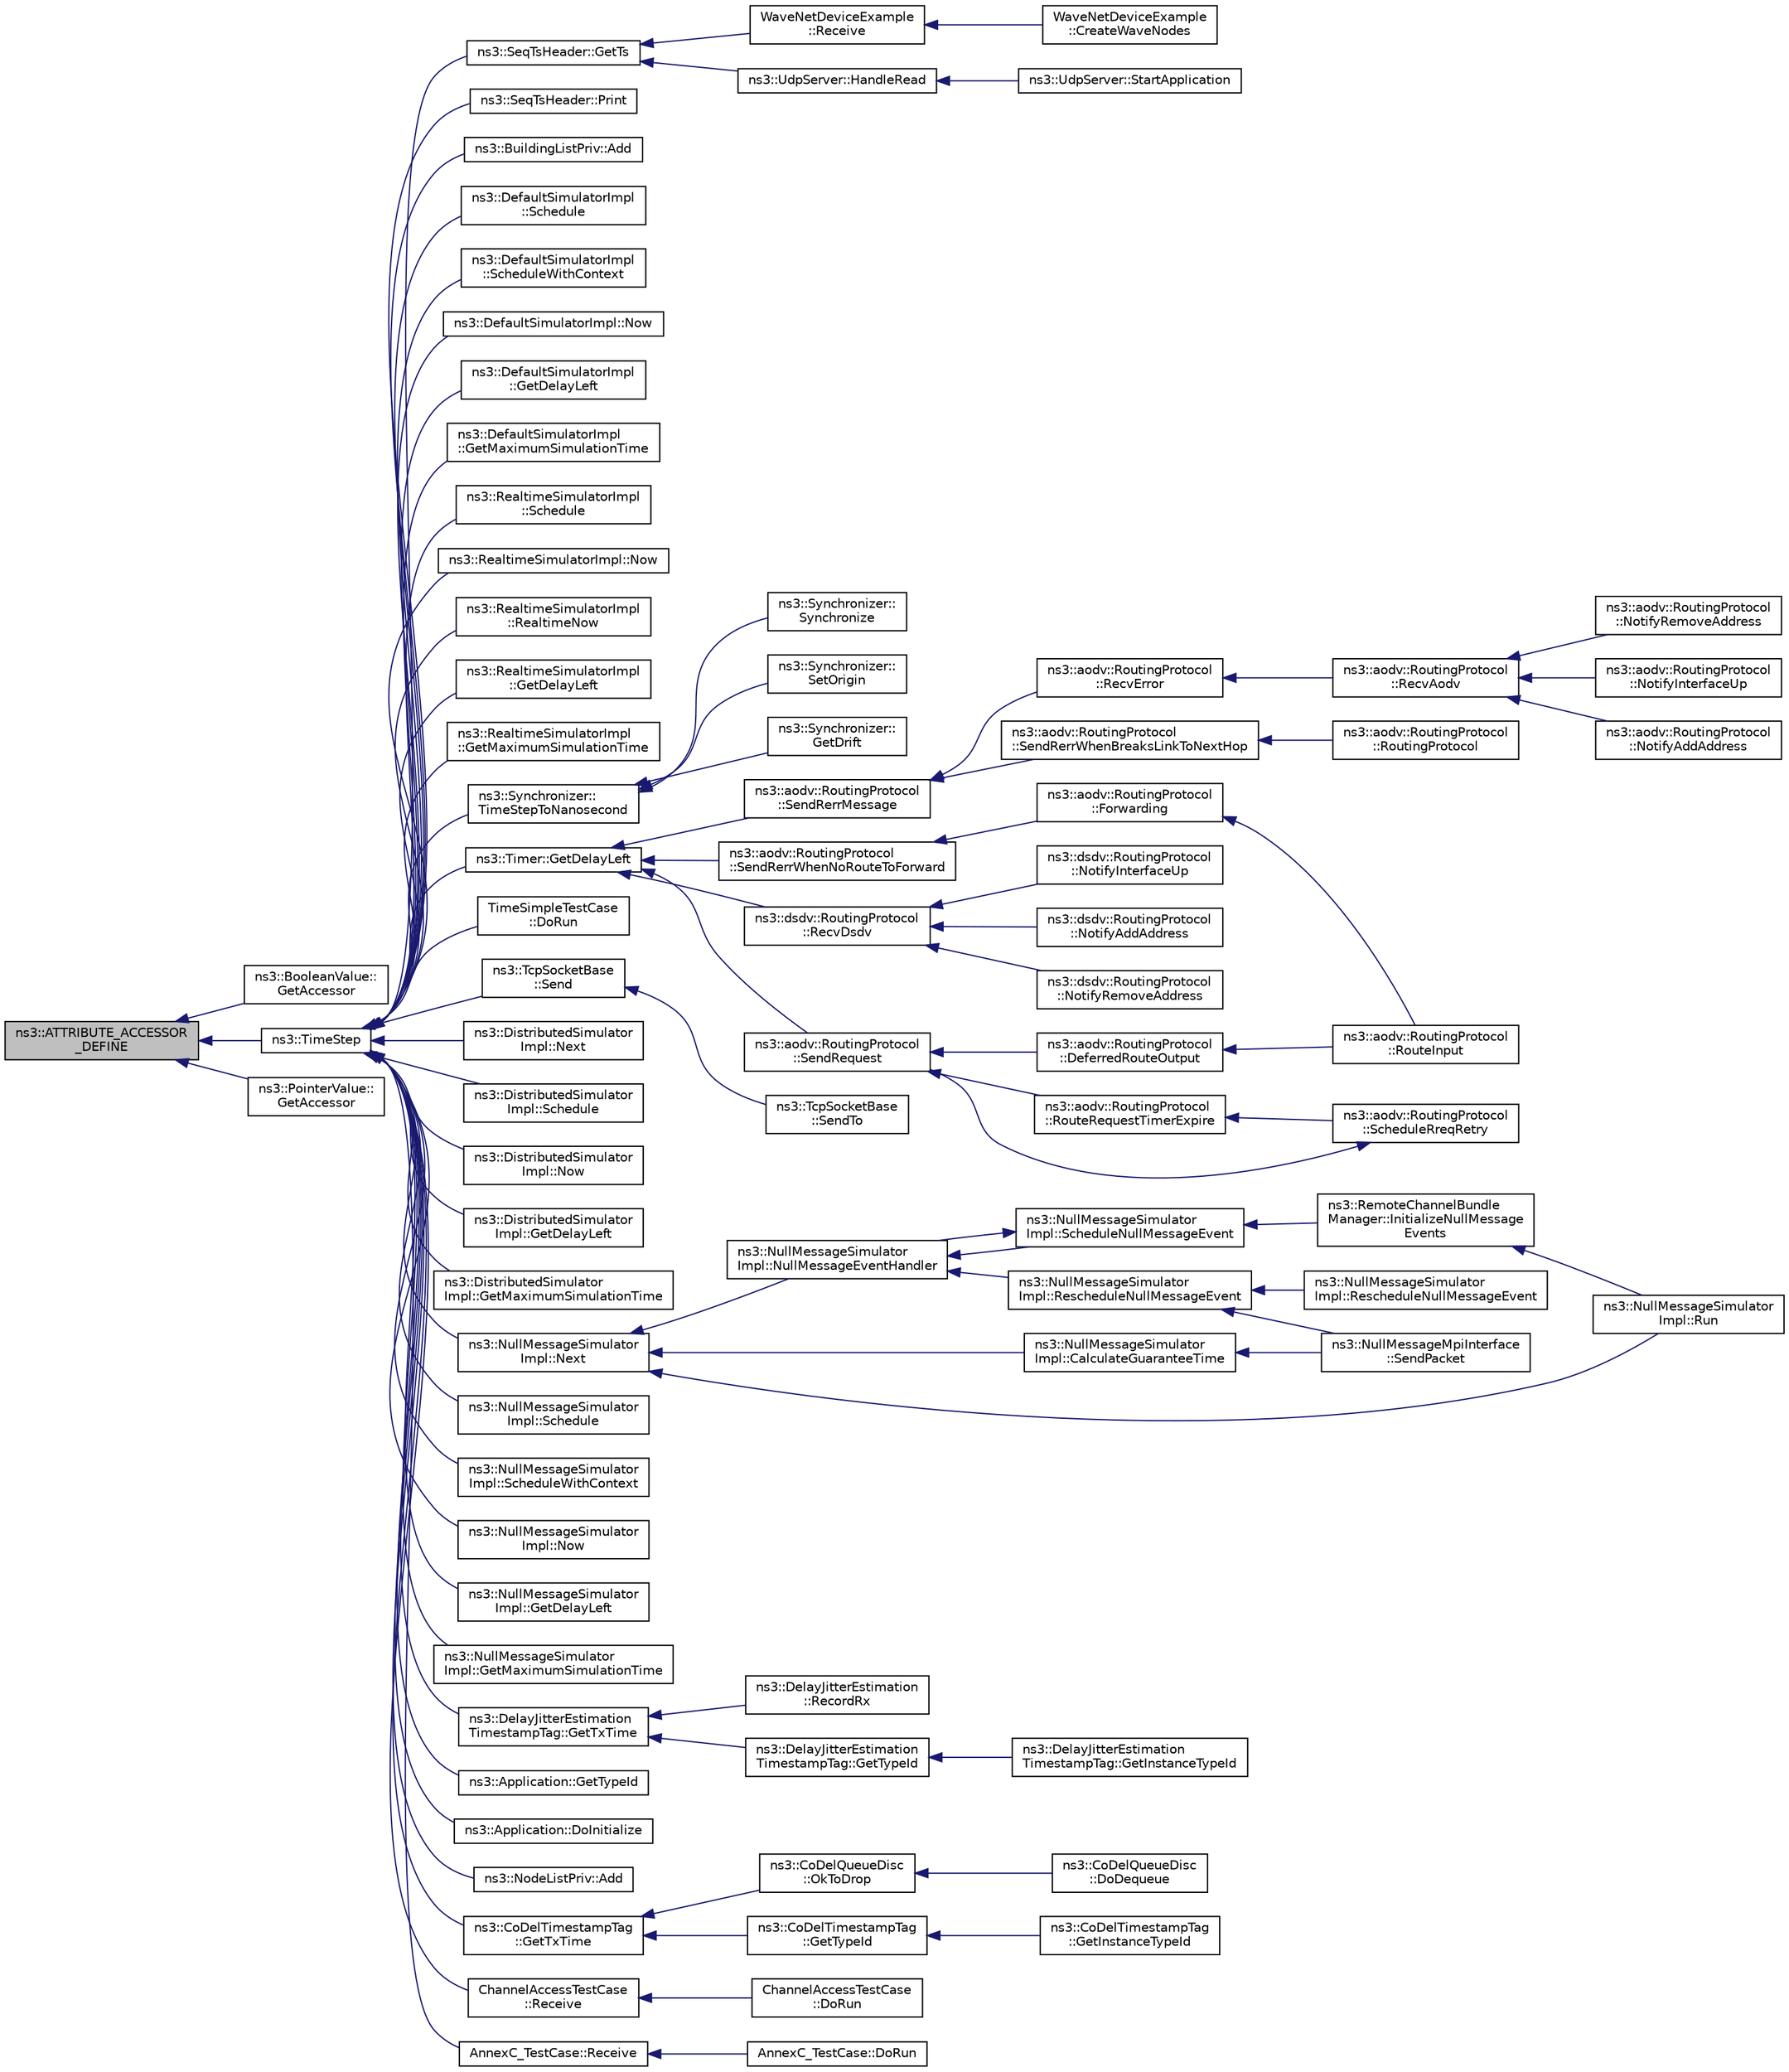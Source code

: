 digraph "ns3::ATTRIBUTE_ACCESSOR_DEFINE"
{
  edge [fontname="Helvetica",fontsize="10",labelfontname="Helvetica",labelfontsize="10"];
  node [fontname="Helvetica",fontsize="10",shape=record];
  rankdir="LR";
  Node1 [label="ns3::ATTRIBUTE_ACCESSOR\l_DEFINE",height=0.2,width=0.4,color="black", fillcolor="grey75", style="filled", fontcolor="black"];
  Node1 -> Node2 [dir="back",color="midnightblue",fontsize="10",style="solid"];
  Node2 [label="ns3::BooleanValue::\lGetAccessor",height=0.2,width=0.4,color="black", fillcolor="white", style="filled",URL="$d5/d0c/classns3_1_1BooleanValue.html#a7218e606f1168e22a8d6d4e5bb80ceb9"];
  Node1 -> Node3 [dir="back",color="midnightblue",fontsize="10",style="solid"];
  Node3 [label="ns3::TimeStep",height=0.2,width=0.4,color="black", fillcolor="white", style="filled",URL="$d9/d7d/group__time.html#ga464a3c1cbb458c6c3ed3bd5ce9506758"];
  Node3 -> Node4 [dir="back",color="midnightblue",fontsize="10",style="solid"];
  Node4 [label="ns3::SeqTsHeader::GetTs",height=0.2,width=0.4,color="black", fillcolor="white", style="filled",URL="$d7/dd7/classns3_1_1SeqTsHeader.html#adce83d0ce48fcf1c35b587631471b162"];
  Node4 -> Node5 [dir="back",color="midnightblue",fontsize="10",style="solid"];
  Node5 [label="ns3::UdpServer::HandleRead",height=0.2,width=0.4,color="black", fillcolor="white", style="filled",URL="$d0/d90/classns3_1_1UdpServer.html#a65a01672657a4a49f65cd3c3bb1ee420",tooltip="Handle a packet reception. "];
  Node5 -> Node6 [dir="back",color="midnightblue",fontsize="10",style="solid"];
  Node6 [label="ns3::UdpServer::StartApplication",height=0.2,width=0.4,color="black", fillcolor="white", style="filled",URL="$d0/d90/classns3_1_1UdpServer.html#a784bd9b3274fc411c042b3502dacb3fa",tooltip="Application specific startup code. "];
  Node4 -> Node7 [dir="back",color="midnightblue",fontsize="10",style="solid"];
  Node7 [label="WaveNetDeviceExample\l::Receive",height=0.2,width=0.4,color="black", fillcolor="white", style="filled",URL="$d2/dcc/classWaveNetDeviceExample.html#a2c05ff92e57bc7f5fe4e4417e8e7afe5"];
  Node7 -> Node8 [dir="back",color="midnightblue",fontsize="10",style="solid"];
  Node8 [label="WaveNetDeviceExample\l::CreateWaveNodes",height=0.2,width=0.4,color="black", fillcolor="white", style="filled",URL="$d2/dcc/classWaveNetDeviceExample.html#a825285810121c865230f6fafe6428081",tooltip="Create WAVE nodes function. "];
  Node3 -> Node9 [dir="back",color="midnightblue",fontsize="10",style="solid"];
  Node9 [label="ns3::SeqTsHeader::Print",height=0.2,width=0.4,color="black", fillcolor="white", style="filled",URL="$d7/dd7/classns3_1_1SeqTsHeader.html#a4a0dbf841eadb346d436ef57c28a4636"];
  Node3 -> Node10 [dir="back",color="midnightblue",fontsize="10",style="solid"];
  Node10 [label="ns3::BuildingListPriv::Add",height=0.2,width=0.4,color="black", fillcolor="white", style="filled",URL="$db/d61/classns3_1_1BuildingListPriv.html#a7757d293719309ce99908b24b0f42756"];
  Node3 -> Node11 [dir="back",color="midnightblue",fontsize="10",style="solid"];
  Node11 [label="ns3::DefaultSimulatorImpl\l::Schedule",height=0.2,width=0.4,color="black", fillcolor="white", style="filled",URL="$de/d04/classns3_1_1DefaultSimulatorImpl.html#acb4b859e485d6319db25356ff8572cad"];
  Node3 -> Node12 [dir="back",color="midnightblue",fontsize="10",style="solid"];
  Node12 [label="ns3::DefaultSimulatorImpl\l::ScheduleWithContext",height=0.2,width=0.4,color="black", fillcolor="white", style="filled",URL="$de/d04/classns3_1_1DefaultSimulatorImpl.html#a94fec0f49d640c8e8067748bd91d97c2"];
  Node3 -> Node13 [dir="back",color="midnightblue",fontsize="10",style="solid"];
  Node13 [label="ns3::DefaultSimulatorImpl::Now",height=0.2,width=0.4,color="black", fillcolor="white", style="filled",URL="$de/d04/classns3_1_1DefaultSimulatorImpl.html#a5d5094d7cc729a517c0720f9403b6a14"];
  Node3 -> Node14 [dir="back",color="midnightblue",fontsize="10",style="solid"];
  Node14 [label="ns3::DefaultSimulatorImpl\l::GetDelayLeft",height=0.2,width=0.4,color="black", fillcolor="white", style="filled",URL="$de/d04/classns3_1_1DefaultSimulatorImpl.html#a4885f4f5abd81a639c7a1bc00bdcfdaa"];
  Node3 -> Node15 [dir="back",color="midnightblue",fontsize="10",style="solid"];
  Node15 [label="ns3::DefaultSimulatorImpl\l::GetMaximumSimulationTime",height=0.2,width=0.4,color="black", fillcolor="white", style="filled",URL="$de/d04/classns3_1_1DefaultSimulatorImpl.html#aa12267176f85eba24d826c0f991a2ded"];
  Node3 -> Node16 [dir="back",color="midnightblue",fontsize="10",style="solid"];
  Node16 [label="ns3::RealtimeSimulatorImpl\l::Schedule",height=0.2,width=0.4,color="black", fillcolor="white", style="filled",URL="$da/d73/classns3_1_1RealtimeSimulatorImpl.html#a2ff9f754084280c9f478cc7028cce3bf"];
  Node3 -> Node17 [dir="back",color="midnightblue",fontsize="10",style="solid"];
  Node17 [label="ns3::RealtimeSimulatorImpl::Now",height=0.2,width=0.4,color="black", fillcolor="white", style="filled",URL="$da/d73/classns3_1_1RealtimeSimulatorImpl.html#a42f8ff0e5c99338d882dbe664ee7fae5"];
  Node3 -> Node18 [dir="back",color="midnightblue",fontsize="10",style="solid"];
  Node18 [label="ns3::RealtimeSimulatorImpl\l::RealtimeNow",height=0.2,width=0.4,color="black", fillcolor="white", style="filled",URL="$da/d73/classns3_1_1RealtimeSimulatorImpl.html#a9f4e1144b7ca3d83d8fc789f1435c79e"];
  Node3 -> Node19 [dir="back",color="midnightblue",fontsize="10",style="solid"];
  Node19 [label="ns3::RealtimeSimulatorImpl\l::GetDelayLeft",height=0.2,width=0.4,color="black", fillcolor="white", style="filled",URL="$da/d73/classns3_1_1RealtimeSimulatorImpl.html#a7d188ec183406882b3633591906e199f"];
  Node3 -> Node20 [dir="back",color="midnightblue",fontsize="10",style="solid"];
  Node20 [label="ns3::RealtimeSimulatorImpl\l::GetMaximumSimulationTime",height=0.2,width=0.4,color="black", fillcolor="white", style="filled",URL="$da/d73/classns3_1_1RealtimeSimulatorImpl.html#ae953042a2e0dcd7b08fc548cb7d1ced6"];
  Node3 -> Node21 [dir="back",color="midnightblue",fontsize="10",style="solid"];
  Node21 [label="ns3::Synchronizer::\lTimeStepToNanosecond",height=0.2,width=0.4,color="black", fillcolor="white", style="filled",URL="$df/d6a/classns3_1_1Synchronizer.html#a6450d12c1de452d0d7cab179e50e6ea5",tooltip="Convert a simulator time step (in Time resolution units) to a normalized time step in nanosecond unit..."];
  Node21 -> Node22 [dir="back",color="midnightblue",fontsize="10",style="solid"];
  Node22 [label="ns3::Synchronizer::\lSetOrigin",height=0.2,width=0.4,color="black", fillcolor="white", style="filled",URL="$df/d6a/classns3_1_1Synchronizer.html#a28e1732f6db4e918491cc58a3236e544",tooltip="Establish a correspondence between a simulation time and the synchronizer real time. "];
  Node21 -> Node23 [dir="back",color="midnightblue",fontsize="10",style="solid"];
  Node23 [label="ns3::Synchronizer::\lGetDrift",height=0.2,width=0.4,color="black", fillcolor="white", style="filled",URL="$df/d6a/classns3_1_1Synchronizer.html#abcd1705e4558427df5db87fcee62a015",tooltip="Retrieve the difference between the real time clock used to synchronize the simulation and the simula..."];
  Node21 -> Node24 [dir="back",color="midnightblue",fontsize="10",style="solid"];
  Node24 [label="ns3::Synchronizer::\lSynchronize",height=0.2,width=0.4,color="black", fillcolor="white", style="filled",URL="$df/d6a/classns3_1_1Synchronizer.html#ae2884d39fd94ac636484d1a119cabab9",tooltip="Wait until the real time is in sync with the specified simulation time or until the synchronizer is S..."];
  Node3 -> Node25 [dir="back",color="midnightblue",fontsize="10",style="solid"];
  Node25 [label="ns3::Timer::GetDelayLeft",height=0.2,width=0.4,color="black", fillcolor="white", style="filled",URL="$d0/d3e/classns3_1_1Timer.html#a0dc288dd3de21a524d088fc8a5a14a73"];
  Node25 -> Node26 [dir="back",color="midnightblue",fontsize="10",style="solid"];
  Node26 [label="ns3::aodv::RoutingProtocol\l::SendRequest",height=0.2,width=0.4,color="black", fillcolor="white", style="filled",URL="$db/dd0/classns3_1_1aodv_1_1RoutingProtocol.html#a483f8df4d7855b2a71e506f665ca0828",tooltip="Send RREQ. "];
  Node26 -> Node27 [dir="back",color="midnightblue",fontsize="10",style="solid"];
  Node27 [label="ns3::aodv::RoutingProtocol\l::DeferredRouteOutput",height=0.2,width=0.4,color="black", fillcolor="white", style="filled",URL="$db/dd0/classns3_1_1aodv_1_1RoutingProtocol.html#a3e53873fd2f4dad41aeba24b9a16ce48",tooltip="Queue packet and send route request. "];
  Node27 -> Node28 [dir="back",color="midnightblue",fontsize="10",style="solid"];
  Node28 [label="ns3::aodv::RoutingProtocol\l::RouteInput",height=0.2,width=0.4,color="black", fillcolor="white", style="filled",URL="$db/dd0/classns3_1_1aodv_1_1RoutingProtocol.html#a2190605f405bf68aef54630652988163",tooltip="Route an input packet (to be forwarded or locally delivered) "];
  Node26 -> Node29 [dir="back",color="midnightblue",fontsize="10",style="solid"];
  Node29 [label="ns3::aodv::RoutingProtocol\l::RouteRequestTimerExpire",height=0.2,width=0.4,color="black", fillcolor="white", style="filled",URL="$db/dd0/classns3_1_1aodv_1_1RoutingProtocol.html#ae2ede2e919e00345ce1ba385c0527611",tooltip="Handle route discovery process. "];
  Node29 -> Node30 [dir="back",color="midnightblue",fontsize="10",style="solid"];
  Node30 [label="ns3::aodv::RoutingProtocol\l::ScheduleRreqRetry",height=0.2,width=0.4,color="black", fillcolor="white", style="filled",URL="$db/dd0/classns3_1_1aodv_1_1RoutingProtocol.html#a85e17b36131d0582099347a4379bef11"];
  Node30 -> Node26 [dir="back",color="midnightblue",fontsize="10",style="solid"];
  Node25 -> Node31 [dir="back",color="midnightblue",fontsize="10",style="solid"];
  Node31 [label="ns3::aodv::RoutingProtocol\l::SendRerrWhenNoRouteToForward",height=0.2,width=0.4,color="black", fillcolor="white", style="filled",URL="$db/dd0/classns3_1_1aodv_1_1RoutingProtocol.html#aa8b4c8c3811348aa19e76218523796af"];
  Node31 -> Node32 [dir="back",color="midnightblue",fontsize="10",style="solid"];
  Node32 [label="ns3::aodv::RoutingProtocol\l::Forwarding",height=0.2,width=0.4,color="black", fillcolor="white", style="filled",URL="$db/dd0/classns3_1_1aodv_1_1RoutingProtocol.html#ac2a8a2aa27dacd9fec657bcb3495bed3",tooltip="If route exists and valid, forward packet. "];
  Node32 -> Node28 [dir="back",color="midnightblue",fontsize="10",style="solid"];
  Node25 -> Node33 [dir="back",color="midnightblue",fontsize="10",style="solid"];
  Node33 [label="ns3::aodv::RoutingProtocol\l::SendRerrMessage",height=0.2,width=0.4,color="black", fillcolor="white", style="filled",URL="$db/dd0/classns3_1_1aodv_1_1RoutingProtocol.html#abc216040fe7b7ac100ea7bf2ce9a0bdb",tooltip="Forward RERR. "];
  Node33 -> Node34 [dir="back",color="midnightblue",fontsize="10",style="solid"];
  Node34 [label="ns3::aodv::RoutingProtocol\l::RecvError",height=0.2,width=0.4,color="black", fillcolor="white", style="filled",URL="$db/dd0/classns3_1_1aodv_1_1RoutingProtocol.html#ae93fba9dbcde4f1eb0f2d7a189e9ae54",tooltip="Receive RERR from node with address src. "];
  Node34 -> Node35 [dir="back",color="midnightblue",fontsize="10",style="solid"];
  Node35 [label="ns3::aodv::RoutingProtocol\l::RecvAodv",height=0.2,width=0.4,color="black", fillcolor="white", style="filled",URL="$db/dd0/classns3_1_1aodv_1_1RoutingProtocol.html#a08c44000f66533e69bde85d68d75c354",tooltip="Receive and process control packet. "];
  Node35 -> Node36 [dir="back",color="midnightblue",fontsize="10",style="solid"];
  Node36 [label="ns3::aodv::RoutingProtocol\l::NotifyInterfaceUp",height=0.2,width=0.4,color="black", fillcolor="white", style="filled",URL="$db/dd0/classns3_1_1aodv_1_1RoutingProtocol.html#a006b7deb41f4eb2dc1e0d69d50c5a284"];
  Node35 -> Node37 [dir="back",color="midnightblue",fontsize="10",style="solid"];
  Node37 [label="ns3::aodv::RoutingProtocol\l::NotifyAddAddress",height=0.2,width=0.4,color="black", fillcolor="white", style="filled",URL="$db/dd0/classns3_1_1aodv_1_1RoutingProtocol.html#a8d6ee1881856a557d8c051e40785e51b"];
  Node35 -> Node38 [dir="back",color="midnightblue",fontsize="10",style="solid"];
  Node38 [label="ns3::aodv::RoutingProtocol\l::NotifyRemoveAddress",height=0.2,width=0.4,color="black", fillcolor="white", style="filled",URL="$db/dd0/classns3_1_1aodv_1_1RoutingProtocol.html#aa3ada55a69e945cc414d87566cca0388"];
  Node33 -> Node39 [dir="back",color="midnightblue",fontsize="10",style="solid"];
  Node39 [label="ns3::aodv::RoutingProtocol\l::SendRerrWhenBreaksLinkToNextHop",height=0.2,width=0.4,color="black", fillcolor="white", style="filled",URL="$db/dd0/classns3_1_1aodv_1_1RoutingProtocol.html#ae2ab3a83b71210d82c458e5e680c1351",tooltip="Initiate RERR. "];
  Node39 -> Node40 [dir="back",color="midnightblue",fontsize="10",style="solid"];
  Node40 [label="ns3::aodv::RoutingProtocol\l::RoutingProtocol",height=0.2,width=0.4,color="black", fillcolor="white", style="filled",URL="$db/dd0/classns3_1_1aodv_1_1RoutingProtocol.html#ad27c1423db534d49ebbd616b189567ae",tooltip="c-tor "];
  Node25 -> Node41 [dir="back",color="midnightblue",fontsize="10",style="solid"];
  Node41 [label="ns3::dsdv::RoutingProtocol\l::RecvDsdv",height=0.2,width=0.4,color="black", fillcolor="white", style="filled",URL="$de/dca/classns3_1_1dsdv_1_1RoutingProtocol.html#ad27475d64bfd478b57d73f3cc08d4c99",tooltip="Receive and process dsdv control packet. "];
  Node41 -> Node42 [dir="back",color="midnightblue",fontsize="10",style="solid"];
  Node42 [label="ns3::dsdv::RoutingProtocol\l::NotifyInterfaceUp",height=0.2,width=0.4,color="black", fillcolor="white", style="filled",URL="$de/dca/classns3_1_1dsdv_1_1RoutingProtocol.html#a9a3edd95b3a0714d5aff5293e96883d2"];
  Node41 -> Node43 [dir="back",color="midnightblue",fontsize="10",style="solid"];
  Node43 [label="ns3::dsdv::RoutingProtocol\l::NotifyAddAddress",height=0.2,width=0.4,color="black", fillcolor="white", style="filled",URL="$de/dca/classns3_1_1dsdv_1_1RoutingProtocol.html#aaf6b464336448d3cf4e6370b00943253"];
  Node41 -> Node44 [dir="back",color="midnightblue",fontsize="10",style="solid"];
  Node44 [label="ns3::dsdv::RoutingProtocol\l::NotifyRemoveAddress",height=0.2,width=0.4,color="black", fillcolor="white", style="filled",URL="$de/dca/classns3_1_1dsdv_1_1RoutingProtocol.html#a27292ecea0925d440a272b57f1b96aab"];
  Node3 -> Node45 [dir="back",color="midnightblue",fontsize="10",style="solid"];
  Node45 [label="TimeSimpleTestCase\l::DoRun",height=0.2,width=0.4,color="black", fillcolor="white", style="filled",URL="$d7/d25/classTimeSimpleTestCase.html#a4420daddc0f37503638626397ec83f41",tooltip="Implementation to actually run this TestCase. "];
  Node3 -> Node46 [dir="back",color="midnightblue",fontsize="10",style="solid"];
  Node46 [label="ns3::TcpSocketBase\l::Send",height=0.2,width=0.4,color="black", fillcolor="white", style="filled",URL="$d1/d45/classns3_1_1TcpSocketBase.html#a172e373bab86078af4462fc1415c59e4",tooltip="Send data (or dummy data) to the remote host. "];
  Node46 -> Node47 [dir="back",color="midnightblue",fontsize="10",style="solid"];
  Node47 [label="ns3::TcpSocketBase\l::SendTo",height=0.2,width=0.4,color="black", fillcolor="white", style="filled",URL="$d1/d45/classns3_1_1TcpSocketBase.html#ac7bd6956cd3d723c454814698bc8f094",tooltip="Send data to a specified peer. "];
  Node3 -> Node48 [dir="back",color="midnightblue",fontsize="10",style="solid"];
  Node48 [label="ns3::DistributedSimulator\lImpl::Next",height=0.2,width=0.4,color="black", fillcolor="white", style="filled",URL="$d7/df7/classns3_1_1DistributedSimulatorImpl.html#a47bd05a3f2095f0935ef3ed60ceac4dc"];
  Node3 -> Node49 [dir="back",color="midnightblue",fontsize="10",style="solid"];
  Node49 [label="ns3::DistributedSimulator\lImpl::Schedule",height=0.2,width=0.4,color="black", fillcolor="white", style="filled",URL="$d7/df7/classns3_1_1DistributedSimulatorImpl.html#a274125ed69833d03e98c2e286daaa5ae"];
  Node3 -> Node50 [dir="back",color="midnightblue",fontsize="10",style="solid"];
  Node50 [label="ns3::DistributedSimulator\lImpl::Now",height=0.2,width=0.4,color="black", fillcolor="white", style="filled",URL="$d7/df7/classns3_1_1DistributedSimulatorImpl.html#aa9b73613048f2eaa9ab848b71c43bd2d"];
  Node3 -> Node51 [dir="back",color="midnightblue",fontsize="10",style="solid"];
  Node51 [label="ns3::DistributedSimulator\lImpl::GetDelayLeft",height=0.2,width=0.4,color="black", fillcolor="white", style="filled",URL="$d7/df7/classns3_1_1DistributedSimulatorImpl.html#a830e4d9a0d37e7711486b1b494f2ea80"];
  Node3 -> Node52 [dir="back",color="midnightblue",fontsize="10",style="solid"];
  Node52 [label="ns3::DistributedSimulator\lImpl::GetMaximumSimulationTime",height=0.2,width=0.4,color="black", fillcolor="white", style="filled",URL="$d7/df7/classns3_1_1DistributedSimulatorImpl.html#a09879f4ab9e765716a96b40900be4480"];
  Node3 -> Node53 [dir="back",color="midnightblue",fontsize="10",style="solid"];
  Node53 [label="ns3::NullMessageSimulator\lImpl::Next",height=0.2,width=0.4,color="black", fillcolor="white", style="filled",URL="$db/dea/classns3_1_1NullMessageSimulatorImpl.html#ad1e39ec20b291ecad898338eab074d0b"];
  Node53 -> Node54 [dir="back",color="midnightblue",fontsize="10",style="solid"];
  Node54 [label="ns3::NullMessageSimulator\lImpl::Run",height=0.2,width=0.4,color="black", fillcolor="white", style="filled",URL="$db/dea/classns3_1_1NullMessageSimulatorImpl.html#ab6919d906d7706a688b4452127860b77"];
  Node53 -> Node55 [dir="back",color="midnightblue",fontsize="10",style="solid"];
  Node55 [label="ns3::NullMessageSimulator\lImpl::CalculateGuaranteeTime",height=0.2,width=0.4,color="black", fillcolor="white", style="filled",URL="$db/dea/classns3_1_1NullMessageSimulatorImpl.html#a5d8006e0b0f3953887dcb525394f5dd3"];
  Node55 -> Node56 [dir="back",color="midnightblue",fontsize="10",style="solid"];
  Node56 [label="ns3::NullMessageMpiInterface\l::SendPacket",height=0.2,width=0.4,color="black", fillcolor="white", style="filled",URL="$d0/d9f/classns3_1_1NullMessageMpiInterface.html#a5bef503661f681b69f0c69abda3ed25a"];
  Node53 -> Node57 [dir="back",color="midnightblue",fontsize="10",style="solid"];
  Node57 [label="ns3::NullMessageSimulator\lImpl::NullMessageEventHandler",height=0.2,width=0.4,color="black", fillcolor="white", style="filled",URL="$db/dea/classns3_1_1NullMessageSimulatorImpl.html#a9bbef7568522f12c33d676e9e5108e2d"];
  Node57 -> Node58 [dir="back",color="midnightblue",fontsize="10",style="solid"];
  Node58 [label="ns3::NullMessageSimulator\lImpl::ScheduleNullMessageEvent",height=0.2,width=0.4,color="black", fillcolor="white", style="filled",URL="$db/dea/classns3_1_1NullMessageSimulatorImpl.html#af281eadb697cd73293300c30b6bd975d"];
  Node58 -> Node57 [dir="back",color="midnightblue",fontsize="10",style="solid"];
  Node58 -> Node59 [dir="back",color="midnightblue",fontsize="10",style="solid"];
  Node59 [label="ns3::RemoteChannelBundle\lManager::InitializeNullMessage\lEvents",height=0.2,width=0.4,color="black", fillcolor="white", style="filled",URL="$d0/d89/classns3_1_1RemoteChannelBundleManager.html#a5a1591054edf61b8d81c85a425a5dae8"];
  Node59 -> Node54 [dir="back",color="midnightblue",fontsize="10",style="solid"];
  Node57 -> Node60 [dir="back",color="midnightblue",fontsize="10",style="solid"];
  Node60 [label="ns3::NullMessageSimulator\lImpl::RescheduleNullMessageEvent",height=0.2,width=0.4,color="black", fillcolor="white", style="filled",URL="$db/dea/classns3_1_1NullMessageSimulatorImpl.html#addc65b52a532801e4f2dc1fdffce2a66"];
  Node60 -> Node56 [dir="back",color="midnightblue",fontsize="10",style="solid"];
  Node60 -> Node61 [dir="back",color="midnightblue",fontsize="10",style="solid"];
  Node61 [label="ns3::NullMessageSimulator\lImpl::RescheduleNullMessageEvent",height=0.2,width=0.4,color="black", fillcolor="white", style="filled",URL="$db/dea/classns3_1_1NullMessageSimulatorImpl.html#ac1c623f5285e8f7e663f116f35fc915a"];
  Node3 -> Node62 [dir="back",color="midnightblue",fontsize="10",style="solid"];
  Node62 [label="ns3::NullMessageSimulator\lImpl::Schedule",height=0.2,width=0.4,color="black", fillcolor="white", style="filled",URL="$db/dea/classns3_1_1NullMessageSimulatorImpl.html#a632295ee391bb8451dead5b7fb7168f2"];
  Node3 -> Node63 [dir="back",color="midnightblue",fontsize="10",style="solid"];
  Node63 [label="ns3::NullMessageSimulator\lImpl::ScheduleWithContext",height=0.2,width=0.4,color="black", fillcolor="white", style="filled",URL="$db/dea/classns3_1_1NullMessageSimulatorImpl.html#a8761d662824dc489d6417399c892949a"];
  Node3 -> Node64 [dir="back",color="midnightblue",fontsize="10",style="solid"];
  Node64 [label="ns3::NullMessageSimulator\lImpl::Now",height=0.2,width=0.4,color="black", fillcolor="white", style="filled",URL="$db/dea/classns3_1_1NullMessageSimulatorImpl.html#a1ac2550da600b606b266a2f955c6facc"];
  Node3 -> Node65 [dir="back",color="midnightblue",fontsize="10",style="solid"];
  Node65 [label="ns3::NullMessageSimulator\lImpl::GetDelayLeft",height=0.2,width=0.4,color="black", fillcolor="white", style="filled",URL="$db/dea/classns3_1_1NullMessageSimulatorImpl.html#accbe8af5982c79c7849ea3914f0f4438"];
  Node3 -> Node66 [dir="back",color="midnightblue",fontsize="10",style="solid"];
  Node66 [label="ns3::NullMessageSimulator\lImpl::GetMaximumSimulationTime",height=0.2,width=0.4,color="black", fillcolor="white", style="filled",URL="$db/dea/classns3_1_1NullMessageSimulatorImpl.html#a1a5ea06acb8924c8890b7fc1ed3d4004"];
  Node3 -> Node67 [dir="back",color="midnightblue",fontsize="10",style="solid"];
  Node67 [label="ns3::DelayJitterEstimation\lTimestampTag::GetTxTime",height=0.2,width=0.4,color="black", fillcolor="white", style="filled",URL="$d4/d6e/classns3_1_1DelayJitterEstimationTimestampTag.html#aaf39ce65910037436d3be51a77fa6a4c",tooltip="Get the Transmission time stored in the tag. "];
  Node67 -> Node68 [dir="back",color="midnightblue",fontsize="10",style="solid"];
  Node68 [label="ns3::DelayJitterEstimation\lTimestampTag::GetTypeId",height=0.2,width=0.4,color="black", fillcolor="white", style="filled",URL="$d4/d6e/classns3_1_1DelayJitterEstimationTimestampTag.html#a274334ddbccb4170e2f81eb867d42233",tooltip="Get the type ID. "];
  Node68 -> Node69 [dir="back",color="midnightblue",fontsize="10",style="solid"];
  Node69 [label="ns3::DelayJitterEstimation\lTimestampTag::GetInstanceTypeId",height=0.2,width=0.4,color="black", fillcolor="white", style="filled",URL="$d4/d6e/classns3_1_1DelayJitterEstimationTimestampTag.html#a45e240e9566909f64bafcd5c9c7326b1"];
  Node67 -> Node70 [dir="back",color="midnightblue",fontsize="10",style="solid"];
  Node70 [label="ns3::DelayJitterEstimation\l::RecordRx",height=0.2,width=0.4,color="black", fillcolor="white", style="filled",URL="$df/d54/classns3_1_1DelayJitterEstimation.html#a2ed3a248d9cee91c92690793378b5797"];
  Node3 -> Node71 [dir="back",color="midnightblue",fontsize="10",style="solid"];
  Node71 [label="ns3::Application::GetTypeId",height=0.2,width=0.4,color="black", fillcolor="white", style="filled",URL="$d0/d46/classns3_1_1Application.html#a76acca40e059541f23110dfe32c266cd",tooltip="Get the type ID. "];
  Node3 -> Node72 [dir="back",color="midnightblue",fontsize="10",style="solid"];
  Node72 [label="ns3::Application::DoInitialize",height=0.2,width=0.4,color="black", fillcolor="white", style="filled",URL="$d0/d46/classns3_1_1Application.html#a5eb6dbd210418f3a0ec5a2515fc3a009"];
  Node3 -> Node73 [dir="back",color="midnightblue",fontsize="10",style="solid"];
  Node73 [label="ns3::NodeListPriv::Add",height=0.2,width=0.4,color="black", fillcolor="white", style="filled",URL="$d4/d49/classns3_1_1NodeListPriv.html#ab1f9d5bb7832f565dcd76b1ca7b93d58"];
  Node3 -> Node74 [dir="back",color="midnightblue",fontsize="10",style="solid"];
  Node74 [label="ns3::CoDelTimestampTag\l::GetTxTime",height=0.2,width=0.4,color="black", fillcolor="white", style="filled",URL="$d2/d3a/classns3_1_1CoDelTimestampTag.html#ab942abb470774a7a116fae50e51d2cb4"];
  Node74 -> Node75 [dir="back",color="midnightblue",fontsize="10",style="solid"];
  Node75 [label="ns3::CoDelTimestampTag\l::GetTypeId",height=0.2,width=0.4,color="black", fillcolor="white", style="filled",URL="$d2/d3a/classns3_1_1CoDelTimestampTag.html#ac53f517bf05635169fe03cbc126a45ae",tooltip="Get the type ID. "];
  Node75 -> Node76 [dir="back",color="midnightblue",fontsize="10",style="solid"];
  Node76 [label="ns3::CoDelTimestampTag\l::GetInstanceTypeId",height=0.2,width=0.4,color="black", fillcolor="white", style="filled",URL="$d2/d3a/classns3_1_1CoDelTimestampTag.html#ace515c4a401c55600d8cbe597a0368cb"];
  Node74 -> Node77 [dir="back",color="midnightblue",fontsize="10",style="solid"];
  Node77 [label="ns3::CoDelQueueDisc\l::OkToDrop",height=0.2,width=0.4,color="black", fillcolor="white", style="filled",URL="$de/d17/classns3_1_1CoDelQueueDisc.html#a9b3e4ad53210fe2b1098fc799e139ff0",tooltip="Determine whether a packet is OK to be dropped. The packet may not be actually dropped (depending on ..."];
  Node77 -> Node78 [dir="back",color="midnightblue",fontsize="10",style="solid"];
  Node78 [label="ns3::CoDelQueueDisc\l::DoDequeue",height=0.2,width=0.4,color="black", fillcolor="white", style="filled",URL="$de/d17/classns3_1_1CoDelQueueDisc.html#a6128cb8655b87b67f04424c68058e751",tooltip="Remove a packet from queue based on the current state If we are in dropping state, check if we could leave the dropping state or if we should perform next drop If we are not currently in dropping state, check if we need to enter the state and drop the first packet. "];
  Node3 -> Node79 [dir="back",color="midnightblue",fontsize="10",style="solid"];
  Node79 [label="ChannelAccessTestCase\l::Receive",height=0.2,width=0.4,color="black", fillcolor="white", style="filled",URL="$d3/d75/classChannelAccessTestCase.html#ae5b3299c80154aa10c3775bfc4f8c0ab"];
  Node79 -> Node80 [dir="back",color="midnightblue",fontsize="10",style="solid"];
  Node80 [label="ChannelAccessTestCase\l::DoRun",height=0.2,width=0.4,color="black", fillcolor="white", style="filled",URL="$d3/d75/classChannelAccessTestCase.html#ad3169383a172cbaf1ed6b94adbe9d33a",tooltip="Implementation to actually run this TestCase. "];
  Node3 -> Node81 [dir="back",color="midnightblue",fontsize="10",style="solid"];
  Node81 [label="AnnexC_TestCase::Receive",height=0.2,width=0.4,color="black", fillcolor="white", style="filled",URL="$dd/d0f/classAnnexC__TestCase.html#a0d034868a04a1e7e7a6fb4c43f34b9db"];
  Node81 -> Node82 [dir="back",color="midnightblue",fontsize="10",style="solid"];
  Node82 [label="AnnexC_TestCase::DoRun",height=0.2,width=0.4,color="black", fillcolor="white", style="filled",URL="$dd/d0f/classAnnexC__TestCase.html#a7b68ef07f88bcfece999dafba55020fa",tooltip="Implementation to actually run this TestCase. "];
  Node1 -> Node83 [dir="back",color="midnightblue",fontsize="10",style="solid"];
  Node83 [label="ns3::PointerValue::\lGetAccessor",height=0.2,width=0.4,color="black", fillcolor="white", style="filled",URL="$d4/d53/classns3_1_1PointerValue.html#ae49b4da3842a854f212fdd82dd255425"];
}
